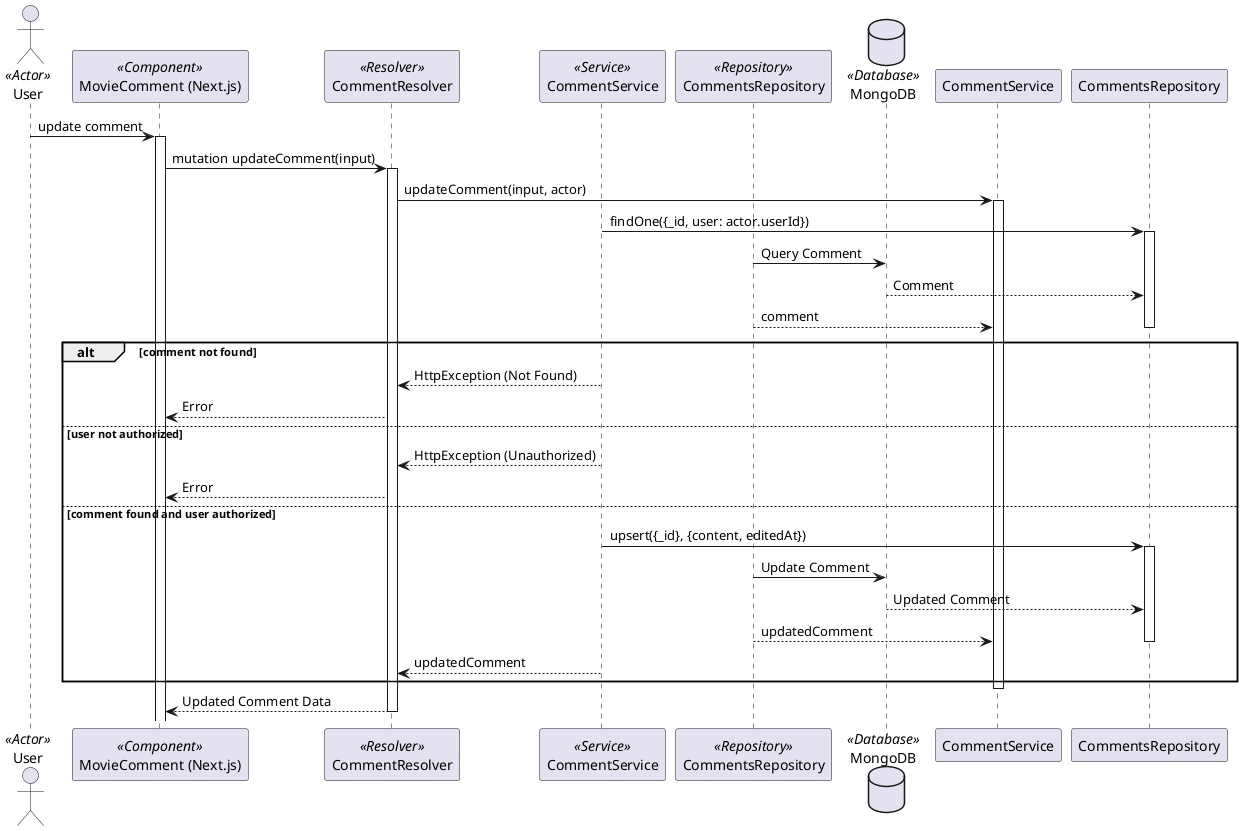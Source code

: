 @startuml Update Comment Flow

actor User <<Actor>>
participant "MovieComment (Next.js)" as MovieComment <<Component>>
participant "CommentResolver" as Resolver <<Resolver>>
participant "CommentService" as Service <<Service>>
participant "CommentsRepository" as Repository <<Repository>>
database "MongoDB" as DB <<Database>>

User -> MovieComment: update comment
activate MovieComment
MovieComment -> Resolver: mutation updateComment(input)
activate Resolver
Resolver -> CommentService: updateComment(input, actor)
activate CommentService
Service -> CommentsRepository: findOne({_id, user: actor.userId})
activate CommentsRepository
Repository -> DB: Query Comment
DB --> CommentsRepository: Comment
Repository --> CommentService: comment
deactivate CommentsRepository
alt comment not found
    Service --> Resolver: HttpException (Not Found)
    Resolver --> MovieComment: Error
else user not authorized
    Service --> Resolver: HttpException (Unauthorized)
    Resolver --> MovieComment: Error
else comment found and user authorized
    Service -> CommentsRepository: upsert({_id}, {content, editedAt})
    activate CommentsRepository
    Repository -> DB: Update Comment
    DB --> CommentsRepository: Updated Comment
    Repository --> CommentService: updatedComment
    deactivate CommentsRepository
    Service --> Resolver: updatedComment
end
deactivate CommentService
Resolver --> MovieComment: Updated Comment Data
deactivate Resolver

@enduml
